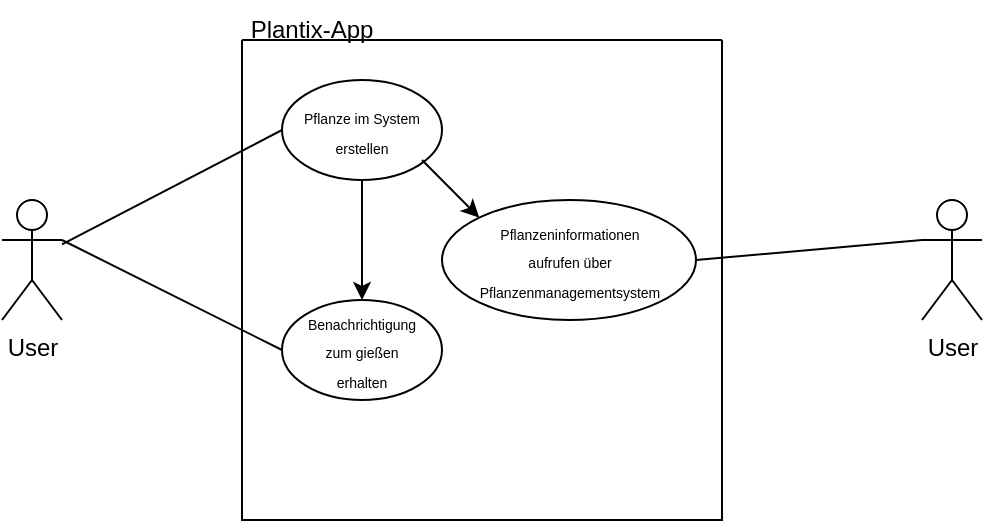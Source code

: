 <mxfile version="24.4.4" type="github">
  <diagram name="Page-1" id="b5b7bab2-c9e2-2cf4-8b2a-24fd1a2a6d21">
    <mxGraphModel dx="701" dy="358" grid="1" gridSize="10" guides="1" tooltips="1" connect="1" arrows="1" fold="1" page="1" pageScale="1" pageWidth="827" pageHeight="1169" background="none" math="0" shadow="0">
      <root>
        <mxCell id="0" />
        <mxCell id="1" parent="0" />
        <mxCell id="mrMH-_CJhcBoCDiGt5kd-1" value="User" style="shape=umlActor;verticalLabelPosition=bottom;verticalAlign=top;html=1;outlineConnect=0;" vertex="1" parent="1">
          <mxGeometry x="80" y="200" width="30" height="60" as="geometry" />
        </mxCell>
        <mxCell id="mrMH-_CJhcBoCDiGt5kd-2" value="" style="swimlane;startSize=0;" vertex="1" parent="1">
          <mxGeometry x="200" y="120" width="240" height="240" as="geometry" />
        </mxCell>
        <mxCell id="mrMH-_CJhcBoCDiGt5kd-3" value="" style="ellipse;whiteSpace=wrap;html=1;" vertex="1" parent="mrMH-_CJhcBoCDiGt5kd-2">
          <mxGeometry x="20" y="20" width="80" height="50" as="geometry" />
        </mxCell>
        <mxCell id="mrMH-_CJhcBoCDiGt5kd-6" value="&lt;font style=&quot;font-size: 7px;&quot;&gt;Pflanze im System erstellen&lt;br&gt;&lt;/font&gt;" style="text;html=1;align=center;verticalAlign=middle;whiteSpace=wrap;rounded=0;" vertex="1" parent="mrMH-_CJhcBoCDiGt5kd-2">
          <mxGeometry x="30" y="30" width="60" height="30" as="geometry" />
        </mxCell>
        <mxCell id="mrMH-_CJhcBoCDiGt5kd-10" value="" style="ellipse;whiteSpace=wrap;html=1;" vertex="1" parent="mrMH-_CJhcBoCDiGt5kd-2">
          <mxGeometry x="20" y="130" width="80" height="50" as="geometry" />
        </mxCell>
        <mxCell id="mrMH-_CJhcBoCDiGt5kd-11" value="&lt;font style=&quot;font-size: 7px;&quot;&gt;Benachrichtigung zum gießen erhalten&lt;/font&gt;" style="text;html=1;align=center;verticalAlign=middle;whiteSpace=wrap;rounded=0;" vertex="1" parent="mrMH-_CJhcBoCDiGt5kd-2">
          <mxGeometry x="30" y="140" width="60" height="30" as="geometry" />
        </mxCell>
        <mxCell id="mrMH-_CJhcBoCDiGt5kd-12" value="" style="endArrow=classic;html=1;rounded=0;entryX=0.5;entryY=0;entryDx=0;entryDy=0;exitX=0.5;exitY=1;exitDx=0;exitDy=0;" edge="1" parent="mrMH-_CJhcBoCDiGt5kd-2" source="mrMH-_CJhcBoCDiGt5kd-3" target="mrMH-_CJhcBoCDiGt5kd-10">
          <mxGeometry width="50" height="50" relative="1" as="geometry">
            <mxPoint x="30" y="120" as="sourcePoint" />
            <mxPoint x="80" y="70" as="targetPoint" />
          </mxGeometry>
        </mxCell>
        <mxCell id="mrMH-_CJhcBoCDiGt5kd-15" value="" style="ellipse;whiteSpace=wrap;html=1;" vertex="1" parent="mrMH-_CJhcBoCDiGt5kd-2">
          <mxGeometry x="100" y="80" width="127" height="60" as="geometry" />
        </mxCell>
        <mxCell id="mrMH-_CJhcBoCDiGt5kd-16" value="&lt;font style=&quot;font-size: 7px;&quot;&gt;Pflanzeninformationen aufrufen über Pflanzenmanagementsystem&lt;/font&gt;" style="text;html=1;align=center;verticalAlign=middle;whiteSpace=wrap;rounded=0;" vertex="1" parent="mrMH-_CJhcBoCDiGt5kd-2">
          <mxGeometry x="133.5" y="95" width="60" height="30" as="geometry" />
        </mxCell>
        <mxCell id="mrMH-_CJhcBoCDiGt5kd-18" value="" style="endArrow=classic;html=1;rounded=0;entryX=0;entryY=0;entryDx=0;entryDy=0;exitX=0.5;exitY=1;exitDx=0;exitDy=0;" edge="1" parent="mrMH-_CJhcBoCDiGt5kd-2" target="mrMH-_CJhcBoCDiGt5kd-15">
          <mxGeometry width="50" height="50" relative="1" as="geometry">
            <mxPoint x="90" y="60" as="sourcePoint" />
            <mxPoint x="90" y="120" as="targetPoint" />
          </mxGeometry>
        </mxCell>
        <mxCell id="mrMH-_CJhcBoCDiGt5kd-4" value="Plantix-App" style="text;html=1;align=center;verticalAlign=middle;whiteSpace=wrap;rounded=0;" vertex="1" parent="1">
          <mxGeometry x="180" y="100" width="110" height="30" as="geometry" />
        </mxCell>
        <mxCell id="mrMH-_CJhcBoCDiGt5kd-5" value="" style="endArrow=none;html=1;rounded=0;entryX=0;entryY=0.5;entryDx=0;entryDy=0;" edge="1" parent="1" source="mrMH-_CJhcBoCDiGt5kd-1" target="mrMH-_CJhcBoCDiGt5kd-3">
          <mxGeometry width="50" height="50" relative="1" as="geometry">
            <mxPoint x="120" y="230" as="sourcePoint" />
            <mxPoint x="200" y="140" as="targetPoint" />
          </mxGeometry>
        </mxCell>
        <mxCell id="mrMH-_CJhcBoCDiGt5kd-13" value="" style="endArrow=none;html=1;rounded=0;entryX=0;entryY=0.5;entryDx=0;entryDy=0;" edge="1" parent="1" target="mrMH-_CJhcBoCDiGt5kd-10">
          <mxGeometry width="50" height="50" relative="1" as="geometry">
            <mxPoint x="110" y="220" as="sourcePoint" />
            <mxPoint x="220" y="270" as="targetPoint" />
          </mxGeometry>
        </mxCell>
        <mxCell id="mrMH-_CJhcBoCDiGt5kd-14" value="User" style="shape=umlActor;verticalLabelPosition=bottom;verticalAlign=top;html=1;outlineConnect=0;" vertex="1" parent="1">
          <mxGeometry x="540" y="200" width="30" height="60" as="geometry" />
        </mxCell>
        <mxCell id="mrMH-_CJhcBoCDiGt5kd-17" value="" style="endArrow=none;html=1;rounded=0;entryX=0;entryY=0.5;entryDx=0;entryDy=0;exitX=1;exitY=0.5;exitDx=0;exitDy=0;" edge="1" parent="1" source="mrMH-_CJhcBoCDiGt5kd-15">
          <mxGeometry width="50" height="50" relative="1" as="geometry">
            <mxPoint x="430" y="277" as="sourcePoint" />
            <mxPoint x="540" y="220" as="targetPoint" />
          </mxGeometry>
        </mxCell>
      </root>
    </mxGraphModel>
  </diagram>
</mxfile>
